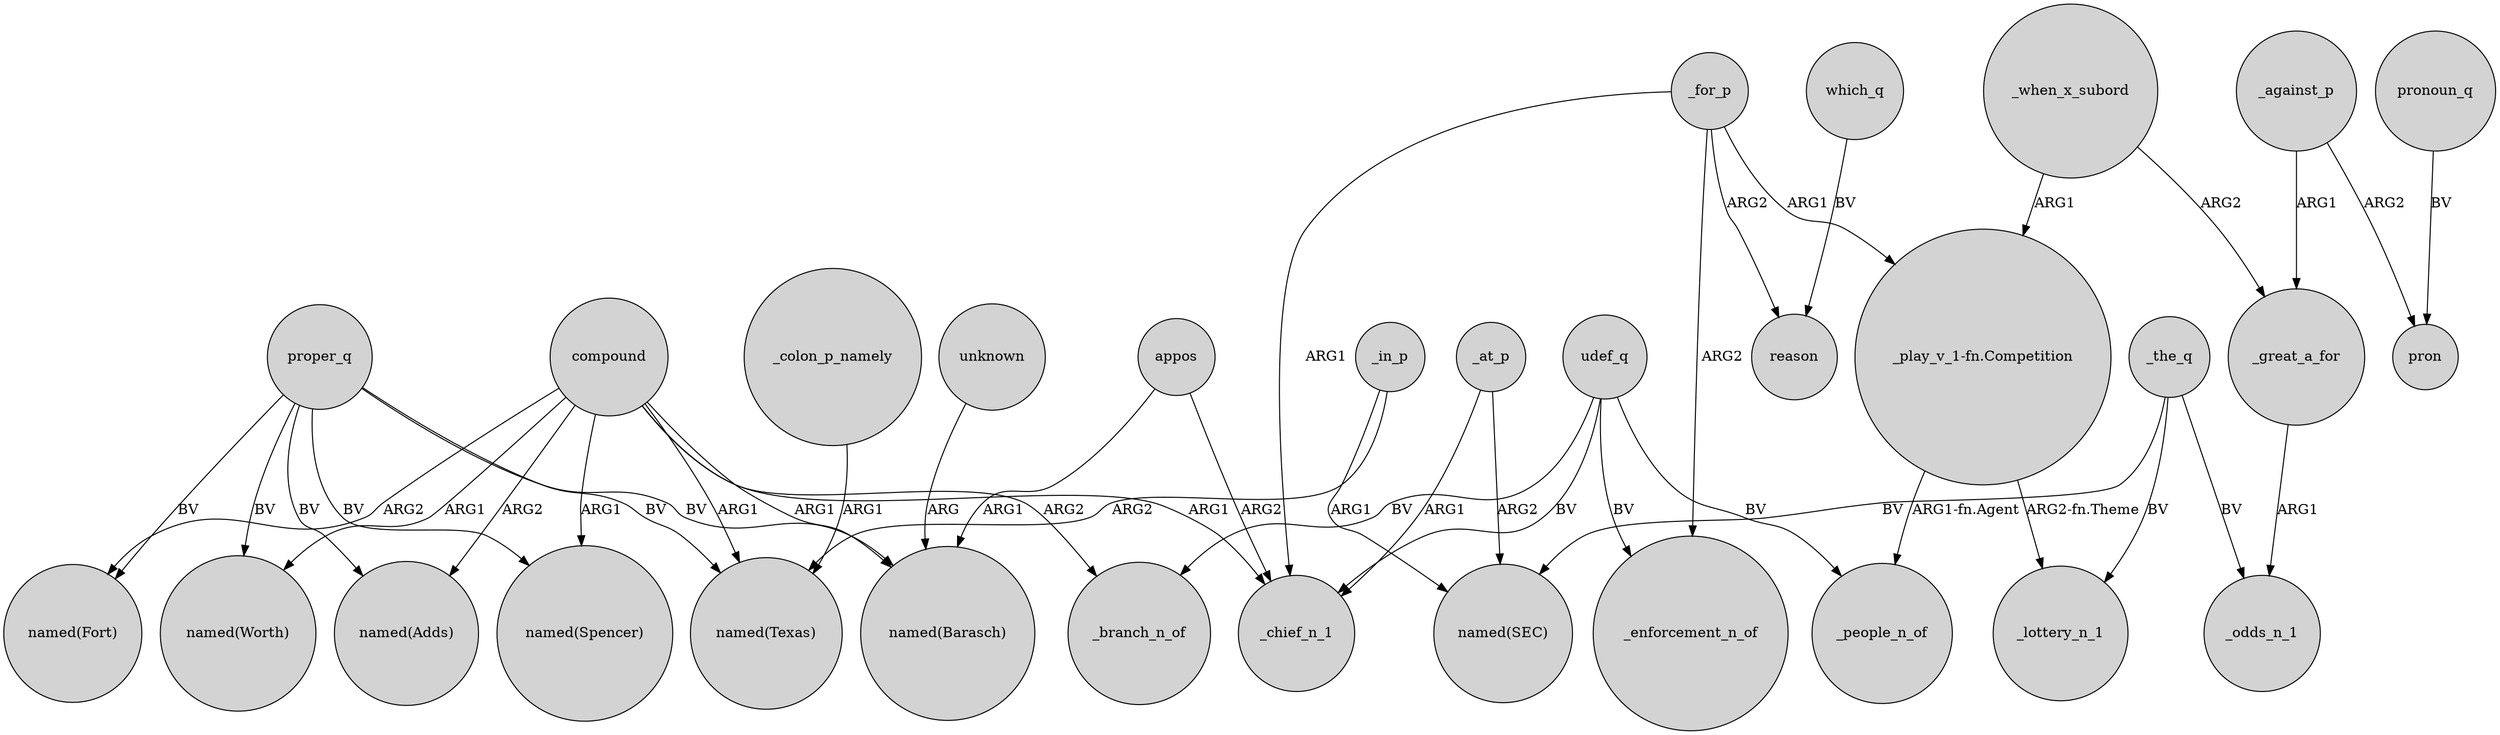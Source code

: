 digraph {
	node [shape=circle style=filled]
	compound -> "named(Spencer)" [label=ARG1]
	udef_q -> _branch_n_of [label=BV]
	compound -> "named(Texas)" [label=ARG1]
	compound -> _chief_n_1 [label=ARG1]
	appos -> _chief_n_1 [label=ARG2]
	_against_p -> pron [label=ARG2]
	_for_p -> reason [label=ARG2]
	"_play_v_1-fn.Competition" -> _people_n_of [label="ARG1-fn.Agent"]
	_the_q -> _lottery_n_1 [label=BV]
	appos -> "named(Barasch)" [label=ARG1]
	_when_x_subord -> _great_a_for [label=ARG2]
	proper_q -> "named(Fort)" [label=BV]
	_against_p -> _great_a_for [label=ARG1]
	_for_p -> _chief_n_1 [label=ARG1]
	proper_q -> "named(Adds)" [label=BV]
	_at_p -> "named(SEC)" [label=ARG2]
	_for_p -> "_play_v_1-fn.Competition" [label=ARG1]
	which_q -> reason [label=BV]
	proper_q -> "named(Texas)" [label=BV]
	udef_q -> _people_n_of [label=BV]
	pronoun_q -> pron [label=BV]
	proper_q -> "named(Spencer)" [label=BV]
	_for_p -> _enforcement_n_of [label=ARG2]
	udef_q -> _chief_n_1 [label=BV]
	"_play_v_1-fn.Competition" -> _lottery_n_1 [label="ARG2-fn.Theme"]
	compound -> _branch_n_of [label=ARG2]
	compound -> "named(Barasch)" [label=ARG1]
	unknown -> "named(Barasch)" [label=ARG]
	udef_q -> _enforcement_n_of [label=BV]
	_in_p -> "named(Texas)" [label=ARG2]
	proper_q -> "named(Barasch)" [label=BV]
	compound -> "named(Worth)" [label=ARG1]
	_when_x_subord -> "_play_v_1-fn.Competition" [label=ARG1]
	_the_q -> _odds_n_1 [label=BV]
	_in_p -> "named(SEC)" [label=ARG1]
	proper_q -> "named(Worth)" [label=BV]
	_great_a_for -> _odds_n_1 [label=ARG1]
	_colon_p_namely -> "named(Texas)" [label=ARG1]
	compound -> "named(Fort)" [label=ARG2]
	_at_p -> _chief_n_1 [label=ARG1]
	compound -> "named(Adds)" [label=ARG2]
	_the_q -> "named(SEC)" [label=BV]
}
